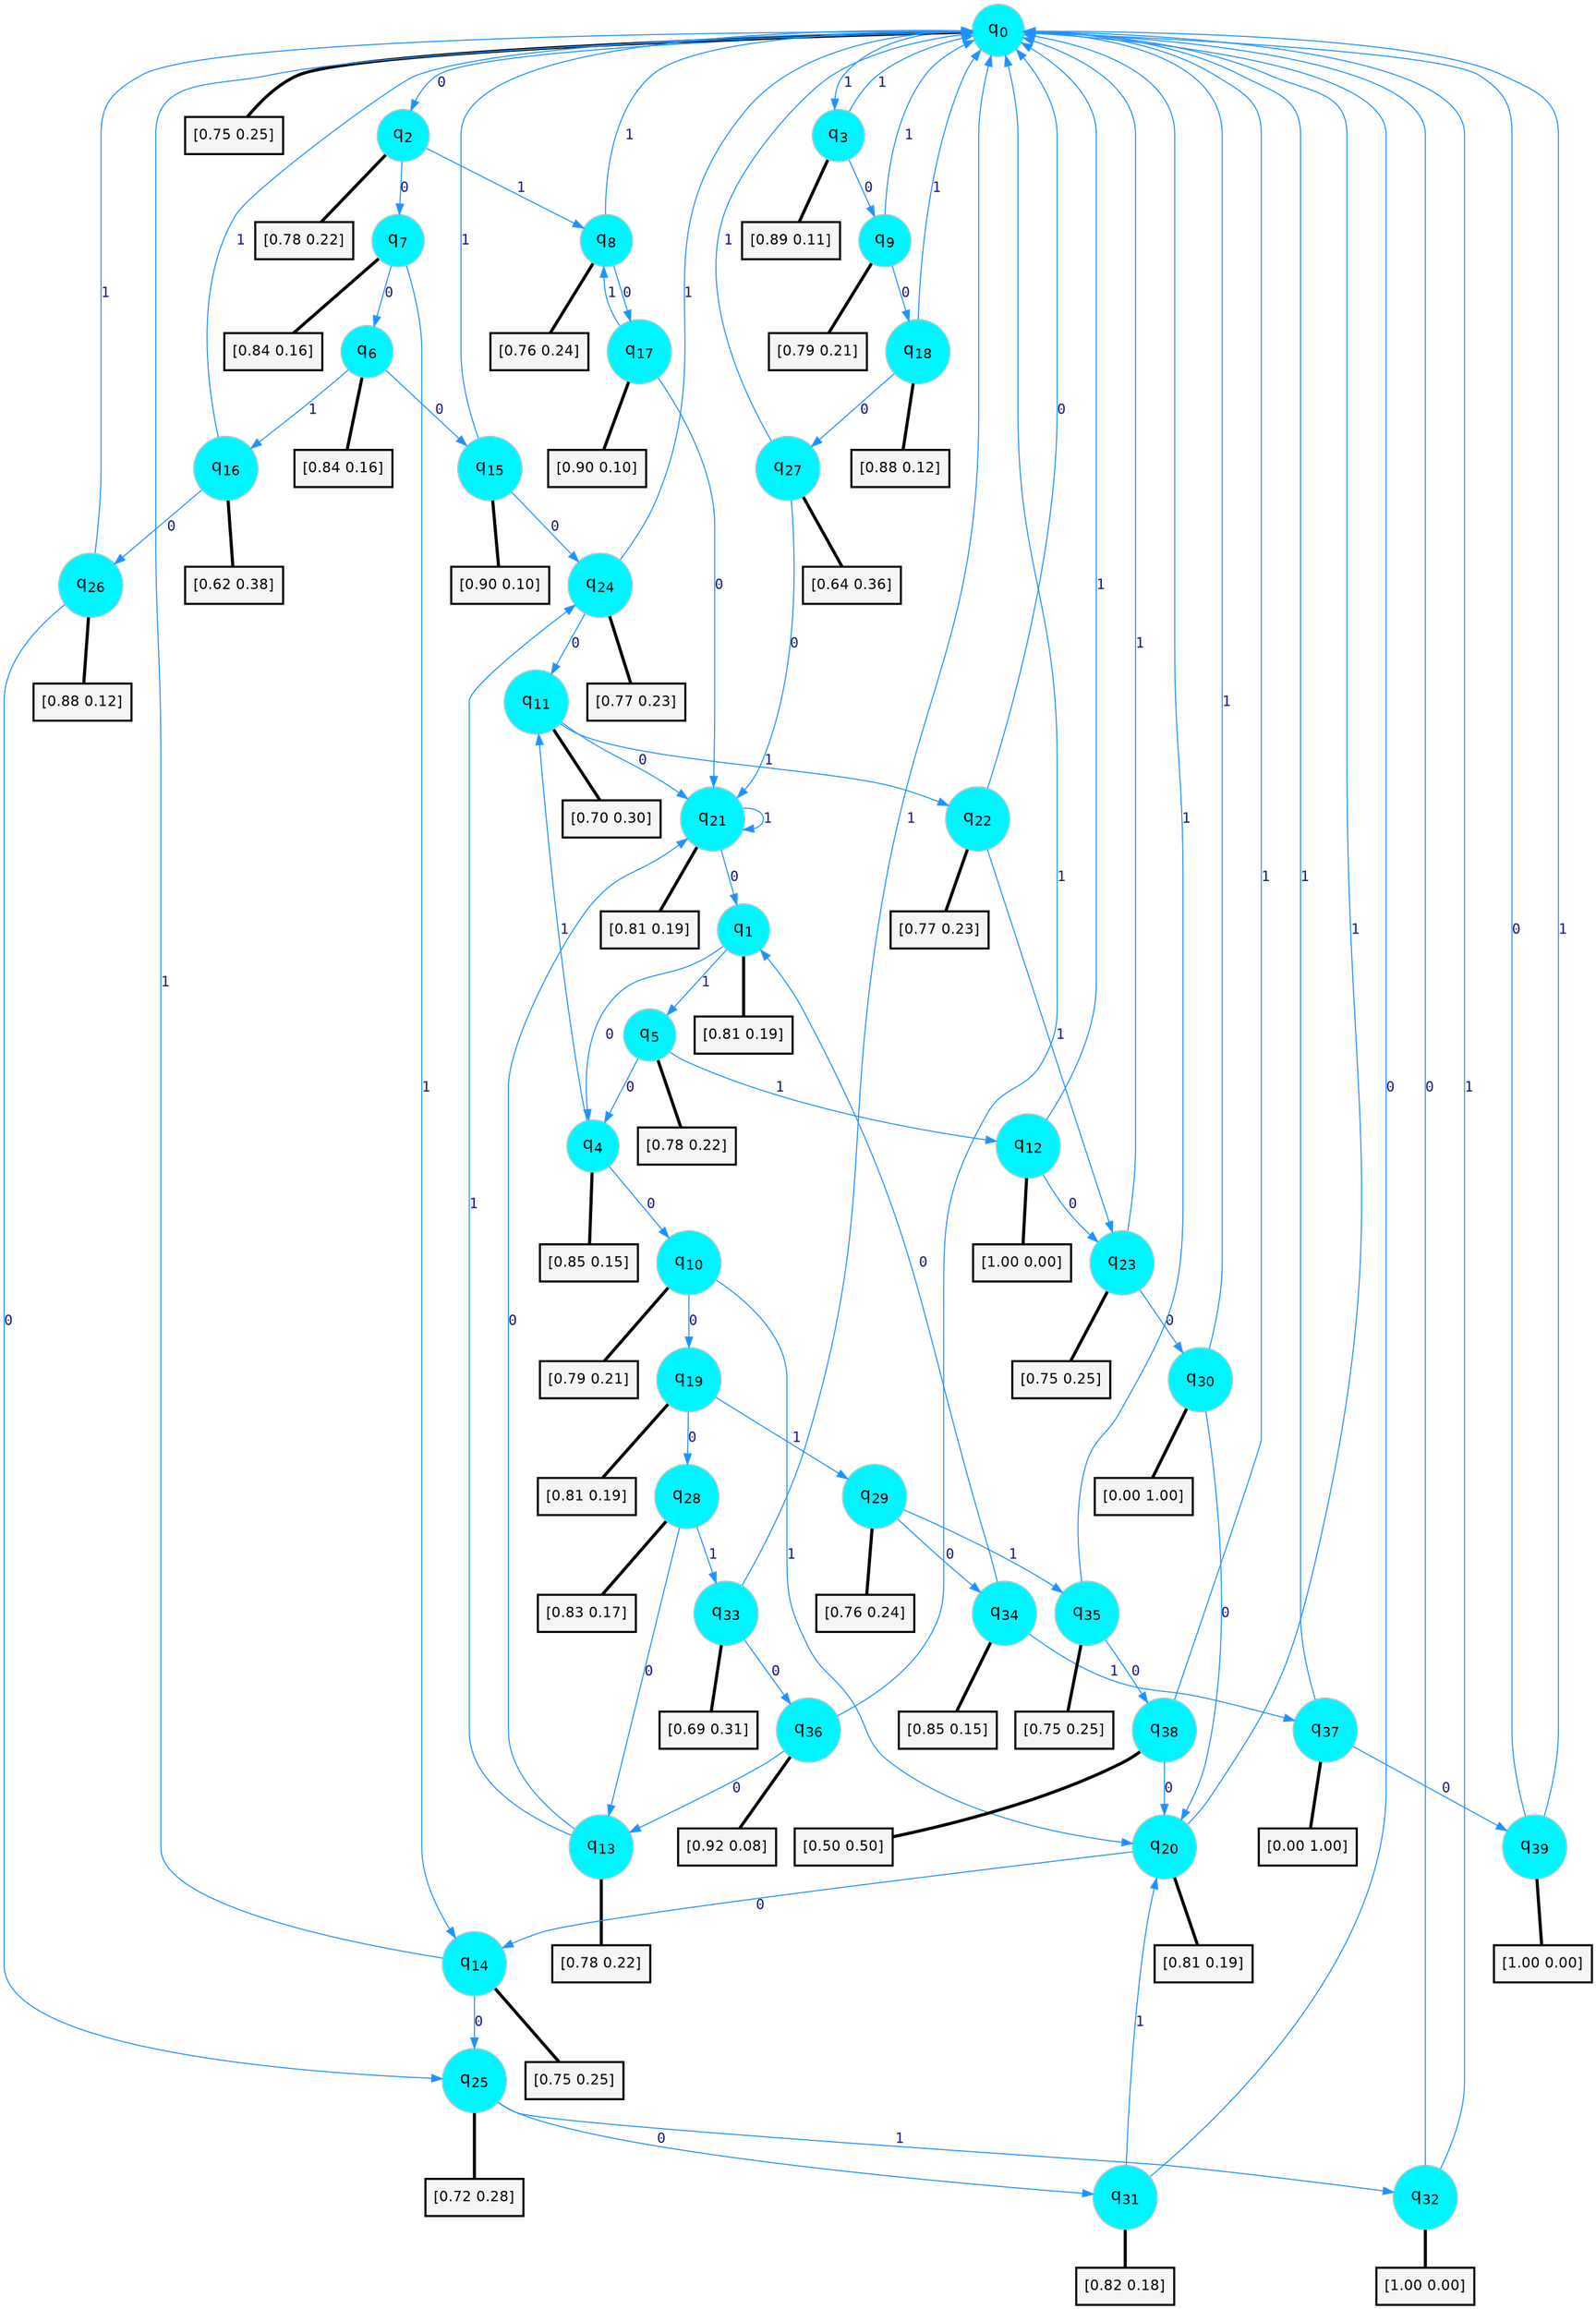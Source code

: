 digraph G {
graph [
bgcolor=transparent, dpi=300, rankdir=TD, size="40,25"];
node [
color=gray, fillcolor=turquoise1, fontcolor=black, fontname=Helvetica, fontsize=16, fontweight=bold, shape=circle, style=filled];
edge [
arrowsize=1, color=dodgerblue1, fontcolor=midnightblue, fontname=courier, fontweight=bold, penwidth=1, style=solid, weight=20];
0[label=<q<SUB>0</SUB>>];
1[label=<q<SUB>1</SUB>>];
2[label=<q<SUB>2</SUB>>];
3[label=<q<SUB>3</SUB>>];
4[label=<q<SUB>4</SUB>>];
5[label=<q<SUB>5</SUB>>];
6[label=<q<SUB>6</SUB>>];
7[label=<q<SUB>7</SUB>>];
8[label=<q<SUB>8</SUB>>];
9[label=<q<SUB>9</SUB>>];
10[label=<q<SUB>10</SUB>>];
11[label=<q<SUB>11</SUB>>];
12[label=<q<SUB>12</SUB>>];
13[label=<q<SUB>13</SUB>>];
14[label=<q<SUB>14</SUB>>];
15[label=<q<SUB>15</SUB>>];
16[label=<q<SUB>16</SUB>>];
17[label=<q<SUB>17</SUB>>];
18[label=<q<SUB>18</SUB>>];
19[label=<q<SUB>19</SUB>>];
20[label=<q<SUB>20</SUB>>];
21[label=<q<SUB>21</SUB>>];
22[label=<q<SUB>22</SUB>>];
23[label=<q<SUB>23</SUB>>];
24[label=<q<SUB>24</SUB>>];
25[label=<q<SUB>25</SUB>>];
26[label=<q<SUB>26</SUB>>];
27[label=<q<SUB>27</SUB>>];
28[label=<q<SUB>28</SUB>>];
29[label=<q<SUB>29</SUB>>];
30[label=<q<SUB>30</SUB>>];
31[label=<q<SUB>31</SUB>>];
32[label=<q<SUB>32</SUB>>];
33[label=<q<SUB>33</SUB>>];
34[label=<q<SUB>34</SUB>>];
35[label=<q<SUB>35</SUB>>];
36[label=<q<SUB>36</SUB>>];
37[label=<q<SUB>37</SUB>>];
38[label=<q<SUB>38</SUB>>];
39[label=<q<SUB>39</SUB>>];
40[label="[0.75 0.25]", shape=box,fontcolor=black, fontname=Helvetica, fontsize=14, penwidth=2, fillcolor=whitesmoke,color=black];
41[label="[0.81 0.19]", shape=box,fontcolor=black, fontname=Helvetica, fontsize=14, penwidth=2, fillcolor=whitesmoke,color=black];
42[label="[0.78 0.22]", shape=box,fontcolor=black, fontname=Helvetica, fontsize=14, penwidth=2, fillcolor=whitesmoke,color=black];
43[label="[0.89 0.11]", shape=box,fontcolor=black, fontname=Helvetica, fontsize=14, penwidth=2, fillcolor=whitesmoke,color=black];
44[label="[0.85 0.15]", shape=box,fontcolor=black, fontname=Helvetica, fontsize=14, penwidth=2, fillcolor=whitesmoke,color=black];
45[label="[0.78 0.22]", shape=box,fontcolor=black, fontname=Helvetica, fontsize=14, penwidth=2, fillcolor=whitesmoke,color=black];
46[label="[0.84 0.16]", shape=box,fontcolor=black, fontname=Helvetica, fontsize=14, penwidth=2, fillcolor=whitesmoke,color=black];
47[label="[0.84 0.16]", shape=box,fontcolor=black, fontname=Helvetica, fontsize=14, penwidth=2, fillcolor=whitesmoke,color=black];
48[label="[0.76 0.24]", shape=box,fontcolor=black, fontname=Helvetica, fontsize=14, penwidth=2, fillcolor=whitesmoke,color=black];
49[label="[0.79 0.21]", shape=box,fontcolor=black, fontname=Helvetica, fontsize=14, penwidth=2, fillcolor=whitesmoke,color=black];
50[label="[0.79 0.21]", shape=box,fontcolor=black, fontname=Helvetica, fontsize=14, penwidth=2, fillcolor=whitesmoke,color=black];
51[label="[0.70 0.30]", shape=box,fontcolor=black, fontname=Helvetica, fontsize=14, penwidth=2, fillcolor=whitesmoke,color=black];
52[label="[1.00 0.00]", shape=box,fontcolor=black, fontname=Helvetica, fontsize=14, penwidth=2, fillcolor=whitesmoke,color=black];
53[label="[0.78 0.22]", shape=box,fontcolor=black, fontname=Helvetica, fontsize=14, penwidth=2, fillcolor=whitesmoke,color=black];
54[label="[0.75 0.25]", shape=box,fontcolor=black, fontname=Helvetica, fontsize=14, penwidth=2, fillcolor=whitesmoke,color=black];
55[label="[0.90 0.10]", shape=box,fontcolor=black, fontname=Helvetica, fontsize=14, penwidth=2, fillcolor=whitesmoke,color=black];
56[label="[0.62 0.38]", shape=box,fontcolor=black, fontname=Helvetica, fontsize=14, penwidth=2, fillcolor=whitesmoke,color=black];
57[label="[0.90 0.10]", shape=box,fontcolor=black, fontname=Helvetica, fontsize=14, penwidth=2, fillcolor=whitesmoke,color=black];
58[label="[0.88 0.12]", shape=box,fontcolor=black, fontname=Helvetica, fontsize=14, penwidth=2, fillcolor=whitesmoke,color=black];
59[label="[0.81 0.19]", shape=box,fontcolor=black, fontname=Helvetica, fontsize=14, penwidth=2, fillcolor=whitesmoke,color=black];
60[label="[0.81 0.19]", shape=box,fontcolor=black, fontname=Helvetica, fontsize=14, penwidth=2, fillcolor=whitesmoke,color=black];
61[label="[0.81 0.19]", shape=box,fontcolor=black, fontname=Helvetica, fontsize=14, penwidth=2, fillcolor=whitesmoke,color=black];
62[label="[0.77 0.23]", shape=box,fontcolor=black, fontname=Helvetica, fontsize=14, penwidth=2, fillcolor=whitesmoke,color=black];
63[label="[0.75 0.25]", shape=box,fontcolor=black, fontname=Helvetica, fontsize=14, penwidth=2, fillcolor=whitesmoke,color=black];
64[label="[0.77 0.23]", shape=box,fontcolor=black, fontname=Helvetica, fontsize=14, penwidth=2, fillcolor=whitesmoke,color=black];
65[label="[0.72 0.28]", shape=box,fontcolor=black, fontname=Helvetica, fontsize=14, penwidth=2, fillcolor=whitesmoke,color=black];
66[label="[0.88 0.12]", shape=box,fontcolor=black, fontname=Helvetica, fontsize=14, penwidth=2, fillcolor=whitesmoke,color=black];
67[label="[0.64 0.36]", shape=box,fontcolor=black, fontname=Helvetica, fontsize=14, penwidth=2, fillcolor=whitesmoke,color=black];
68[label="[0.83 0.17]", shape=box,fontcolor=black, fontname=Helvetica, fontsize=14, penwidth=2, fillcolor=whitesmoke,color=black];
69[label="[0.76 0.24]", shape=box,fontcolor=black, fontname=Helvetica, fontsize=14, penwidth=2, fillcolor=whitesmoke,color=black];
70[label="[0.00 1.00]", shape=box,fontcolor=black, fontname=Helvetica, fontsize=14, penwidth=2, fillcolor=whitesmoke,color=black];
71[label="[0.82 0.18]", shape=box,fontcolor=black, fontname=Helvetica, fontsize=14, penwidth=2, fillcolor=whitesmoke,color=black];
72[label="[1.00 0.00]", shape=box,fontcolor=black, fontname=Helvetica, fontsize=14, penwidth=2, fillcolor=whitesmoke,color=black];
73[label="[0.69 0.31]", shape=box,fontcolor=black, fontname=Helvetica, fontsize=14, penwidth=2, fillcolor=whitesmoke,color=black];
74[label="[0.85 0.15]", shape=box,fontcolor=black, fontname=Helvetica, fontsize=14, penwidth=2, fillcolor=whitesmoke,color=black];
75[label="[0.75 0.25]", shape=box,fontcolor=black, fontname=Helvetica, fontsize=14, penwidth=2, fillcolor=whitesmoke,color=black];
76[label="[0.92 0.08]", shape=box,fontcolor=black, fontname=Helvetica, fontsize=14, penwidth=2, fillcolor=whitesmoke,color=black];
77[label="[0.00 1.00]", shape=box,fontcolor=black, fontname=Helvetica, fontsize=14, penwidth=2, fillcolor=whitesmoke,color=black];
78[label="[0.50 0.50]", shape=box,fontcolor=black, fontname=Helvetica, fontsize=14, penwidth=2, fillcolor=whitesmoke,color=black];
79[label="[1.00 0.00]", shape=box,fontcolor=black, fontname=Helvetica, fontsize=14, penwidth=2, fillcolor=whitesmoke,color=black];
0->2 [label=0];
0->3 [label=1];
0->40 [arrowhead=none, penwidth=3,color=black];
1->4 [label=0];
1->5 [label=1];
1->41 [arrowhead=none, penwidth=3,color=black];
2->7 [label=0];
2->8 [label=1];
2->42 [arrowhead=none, penwidth=3,color=black];
3->9 [label=0];
3->0 [label=1];
3->43 [arrowhead=none, penwidth=3,color=black];
4->10 [label=0];
4->11 [label=1];
4->44 [arrowhead=none, penwidth=3,color=black];
5->4 [label=0];
5->12 [label=1];
5->45 [arrowhead=none, penwidth=3,color=black];
6->15 [label=0];
6->16 [label=1];
6->46 [arrowhead=none, penwidth=3,color=black];
7->6 [label=0];
7->14 [label=1];
7->47 [arrowhead=none, penwidth=3,color=black];
8->17 [label=0];
8->0 [label=1];
8->48 [arrowhead=none, penwidth=3,color=black];
9->18 [label=0];
9->0 [label=1];
9->49 [arrowhead=none, penwidth=3,color=black];
10->19 [label=0];
10->20 [label=1];
10->50 [arrowhead=none, penwidth=3,color=black];
11->21 [label=0];
11->22 [label=1];
11->51 [arrowhead=none, penwidth=3,color=black];
12->23 [label=0];
12->0 [label=1];
12->52 [arrowhead=none, penwidth=3,color=black];
13->21 [label=0];
13->24 [label=1];
13->53 [arrowhead=none, penwidth=3,color=black];
14->25 [label=0];
14->0 [label=1];
14->54 [arrowhead=none, penwidth=3,color=black];
15->24 [label=0];
15->0 [label=1];
15->55 [arrowhead=none, penwidth=3,color=black];
16->26 [label=0];
16->0 [label=1];
16->56 [arrowhead=none, penwidth=3,color=black];
17->21 [label=0];
17->8 [label=1];
17->57 [arrowhead=none, penwidth=3,color=black];
18->27 [label=0];
18->0 [label=1];
18->58 [arrowhead=none, penwidth=3,color=black];
19->28 [label=0];
19->29 [label=1];
19->59 [arrowhead=none, penwidth=3,color=black];
20->14 [label=0];
20->0 [label=1];
20->60 [arrowhead=none, penwidth=3,color=black];
21->1 [label=0];
21->21 [label=1];
21->61 [arrowhead=none, penwidth=3,color=black];
22->0 [label=0];
22->23 [label=1];
22->62 [arrowhead=none, penwidth=3,color=black];
23->30 [label=0];
23->0 [label=1];
23->63 [arrowhead=none, penwidth=3,color=black];
24->11 [label=0];
24->0 [label=1];
24->64 [arrowhead=none, penwidth=3,color=black];
25->31 [label=0];
25->32 [label=1];
25->65 [arrowhead=none, penwidth=3,color=black];
26->25 [label=0];
26->0 [label=1];
26->66 [arrowhead=none, penwidth=3,color=black];
27->21 [label=0];
27->0 [label=1];
27->67 [arrowhead=none, penwidth=3,color=black];
28->13 [label=0];
28->33 [label=1];
28->68 [arrowhead=none, penwidth=3,color=black];
29->34 [label=0];
29->35 [label=1];
29->69 [arrowhead=none, penwidth=3,color=black];
30->20 [label=0];
30->0 [label=1];
30->70 [arrowhead=none, penwidth=3,color=black];
31->0 [label=0];
31->20 [label=1];
31->71 [arrowhead=none, penwidth=3,color=black];
32->0 [label=0];
32->0 [label=1];
32->72 [arrowhead=none, penwidth=3,color=black];
33->36 [label=0];
33->0 [label=1];
33->73 [arrowhead=none, penwidth=3,color=black];
34->1 [label=0];
34->37 [label=1];
34->74 [arrowhead=none, penwidth=3,color=black];
35->38 [label=0];
35->0 [label=1];
35->75 [arrowhead=none, penwidth=3,color=black];
36->13 [label=0];
36->0 [label=1];
36->76 [arrowhead=none, penwidth=3,color=black];
37->39 [label=0];
37->0 [label=1];
37->77 [arrowhead=none, penwidth=3,color=black];
38->20 [label=0];
38->0 [label=1];
38->78 [arrowhead=none, penwidth=3,color=black];
39->0 [label=0];
39->0 [label=1];
39->79 [arrowhead=none, penwidth=3,color=black];
}
